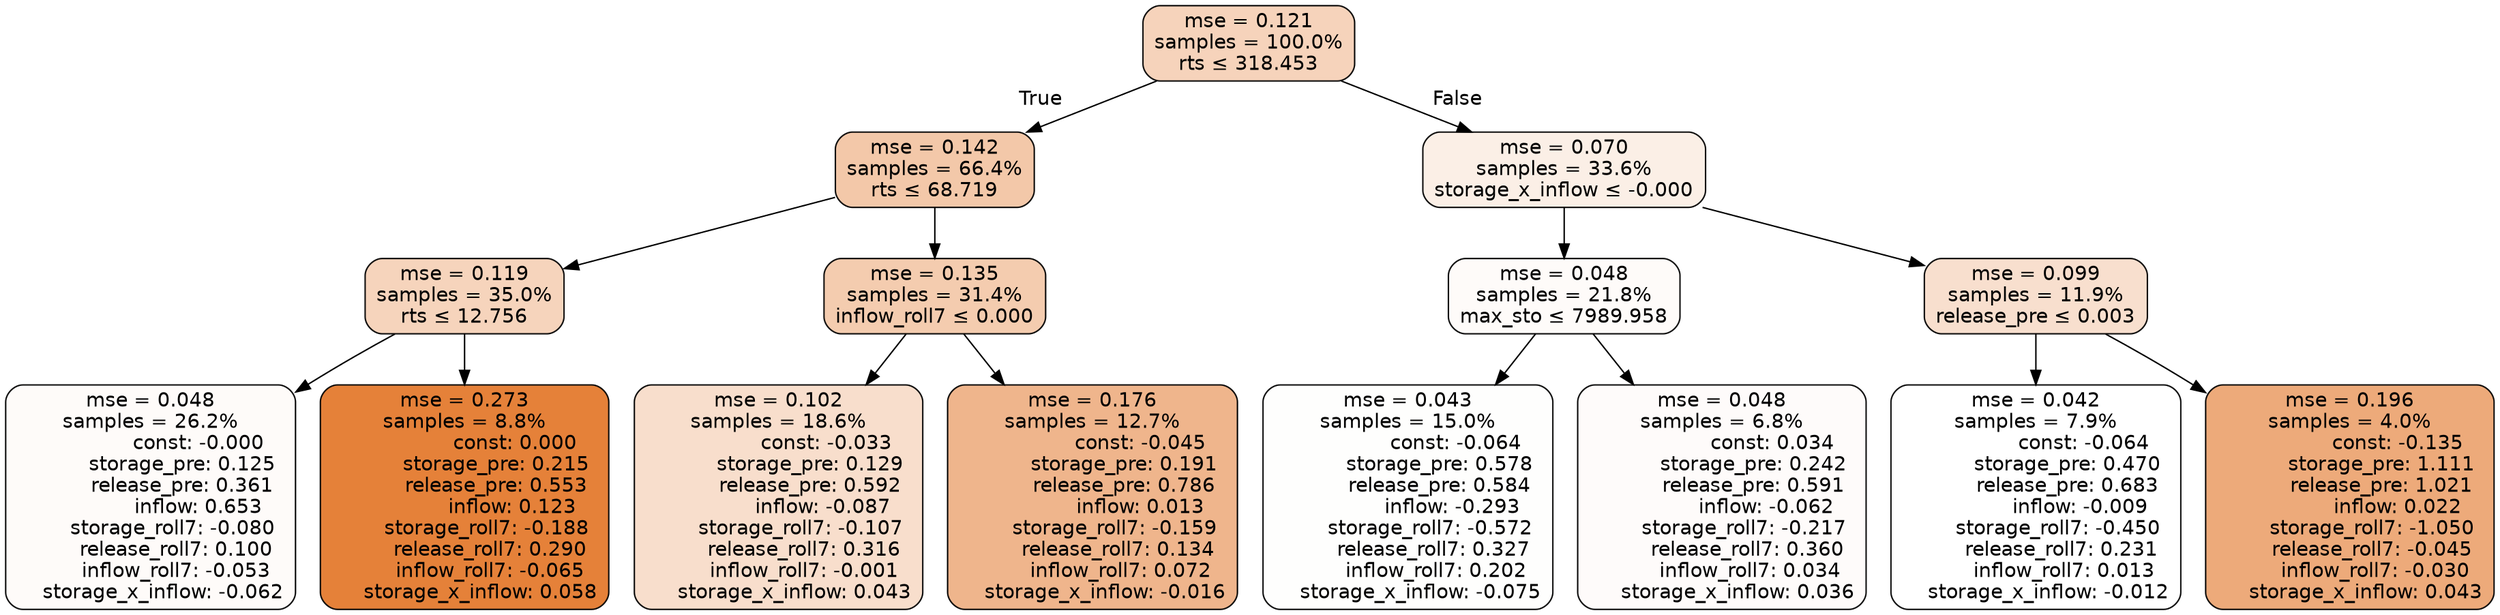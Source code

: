 digraph tree {
bgcolor="transparent"
node [shape=rectangle, style="filled, rounded", color="black", fontname=helvetica] ;
edge [fontname=helvetica] ;
	"0" [label="mse = 0.121
samples = 100.0%
rts &le; 318.453", fillcolor="#f6d3bb"]
	"1" [label="mse = 0.142
samples = 66.4%
rts &le; 68.719", fillcolor="#f3c8a9"]
	"2" [label="mse = 0.119
samples = 35.0%
rts &le; 12.756", fillcolor="#f6d4bc"]
	"3" [label="mse = 0.048
samples = 26.2%
               const: -0.000
          storage_pre: 0.125
          release_pre: 0.361
               inflow: 0.653
       storage_roll7: -0.080
        release_roll7: 0.100
        inflow_roll7: -0.053
    storage_x_inflow: -0.062", fillcolor="#fefbf9"]
	"4" [label="mse = 0.273
samples = 8.8%
                const: 0.000
          storage_pre: 0.215
          release_pre: 0.553
               inflow: 0.123
       storage_roll7: -0.188
        release_roll7: 0.290
        inflow_roll7: -0.065
     storage_x_inflow: 0.058", fillcolor="#e58139"]
	"5" [label="mse = 0.135
samples = 31.4%
inflow_roll7 &le; 0.000", fillcolor="#f4ccaf"]
	"6" [label="mse = 0.102
samples = 18.6%
               const: -0.033
          storage_pre: 0.129
          release_pre: 0.592
              inflow: -0.087
       storage_roll7: -0.107
        release_roll7: 0.316
        inflow_roll7: -0.001
     storage_x_inflow: 0.043", fillcolor="#f8decc"]
	"7" [label="mse = 0.176
samples = 12.7%
               const: -0.045
          storage_pre: 0.191
          release_pre: 0.786
               inflow: 0.013
       storage_roll7: -0.159
        release_roll7: 0.134
         inflow_roll7: 0.072
    storage_x_inflow: -0.016", fillcolor="#efb58c"]
	"8" [label="mse = 0.070
samples = 33.6%
storage_x_inflow &le; -0.000", fillcolor="#fbefe6"]
	"9" [label="mse = 0.048
samples = 21.8%
max_sto &le; 7989.958", fillcolor="#fefbf9"]
	"10" [label="mse = 0.043
samples = 15.0%
               const: -0.064
          storage_pre: 0.578
          release_pre: 0.584
              inflow: -0.293
       storage_roll7: -0.572
        release_roll7: 0.327
         inflow_roll7: 0.202
    storage_x_inflow: -0.075", fillcolor="#fefefd"]
	"11" [label="mse = 0.048
samples = 6.8%
                const: 0.034
          storage_pre: 0.242
          release_pre: 0.591
              inflow: -0.062
       storage_roll7: -0.217
        release_roll7: 0.360
         inflow_roll7: 0.034
     storage_x_inflow: 0.036", fillcolor="#fefbfa"]
	"12" [label="mse = 0.099
samples = 11.9%
release_pre &le; 0.003", fillcolor="#f8dfce"]
	"13" [label="mse = 0.042
samples = 7.9%
               const: -0.064
          storage_pre: 0.470
          release_pre: 0.683
              inflow: -0.009
       storage_roll7: -0.450
        release_roll7: 0.231
         inflow_roll7: 0.013
    storage_x_inflow: -0.012", fillcolor="#ffffff"]
	"14" [label="mse = 0.196
samples = 4.0%
               const: -0.135
          storage_pre: 1.111
          release_pre: 1.021
               inflow: 0.022
       storage_roll7: -1.050
       release_roll7: -0.045
        inflow_roll7: -0.030
     storage_x_inflow: 0.043", fillcolor="#edaa7a"]

	"0" -> "1" [labeldistance=2.5, labelangle=45, headlabel="True"]
	"1" -> "2"
	"2" -> "3"
	"2" -> "4"
	"1" -> "5"
	"5" -> "6"
	"5" -> "7"
	"0" -> "8" [labeldistance=2.5, labelangle=-45, headlabel="False"]
	"8" -> "9"
	"9" -> "10"
	"9" -> "11"
	"8" -> "12"
	"12" -> "13"
	"12" -> "14"
}